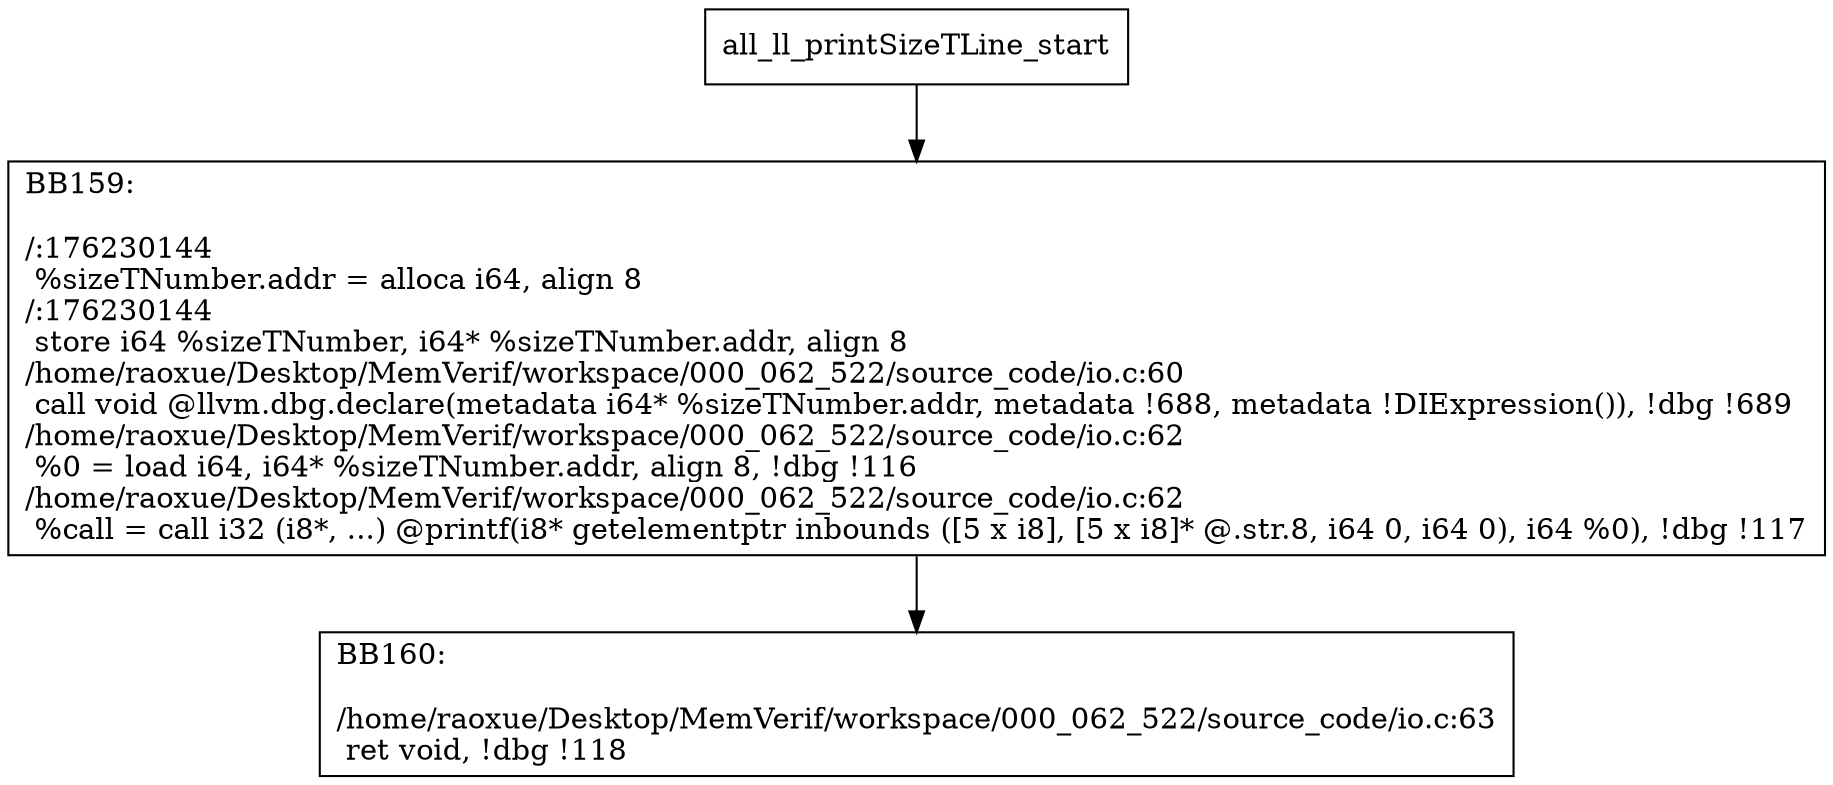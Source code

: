 digraph "CFG for'all_ll_printSizeTLine' function" {
	BBall_ll_printSizeTLine_start[shape=record,label="{all_ll_printSizeTLine_start}"];
	BBall_ll_printSizeTLine_start-> all_ll_printSizeTLineBB159;
	all_ll_printSizeTLineBB159 [shape=record, label="{BB159:\l\l/:176230144\l
  %sizeTNumber.addr = alloca i64, align 8\l
/:176230144\l
  store i64 %sizeTNumber, i64* %sizeTNumber.addr, align 8\l
/home/raoxue/Desktop/MemVerif/workspace/000_062_522/source_code/io.c:60\l
  call void @llvm.dbg.declare(metadata i64* %sizeTNumber.addr, metadata !688, metadata !DIExpression()), !dbg !689\l
/home/raoxue/Desktop/MemVerif/workspace/000_062_522/source_code/io.c:62\l
  %0 = load i64, i64* %sizeTNumber.addr, align 8, !dbg !116\l
/home/raoxue/Desktop/MemVerif/workspace/000_062_522/source_code/io.c:62\l
  %call = call i32 (i8*, ...) @printf(i8* getelementptr inbounds ([5 x i8], [5 x i8]* @.str.8, i64 0, i64 0), i64 %0), !dbg !117\l
}"];
	all_ll_printSizeTLineBB159-> all_ll_printSizeTLineBB160;
	all_ll_printSizeTLineBB160 [shape=record, label="{BB160:\l\l/home/raoxue/Desktop/MemVerif/workspace/000_062_522/source_code/io.c:63\l
  ret void, !dbg !118\l
}"];
}

